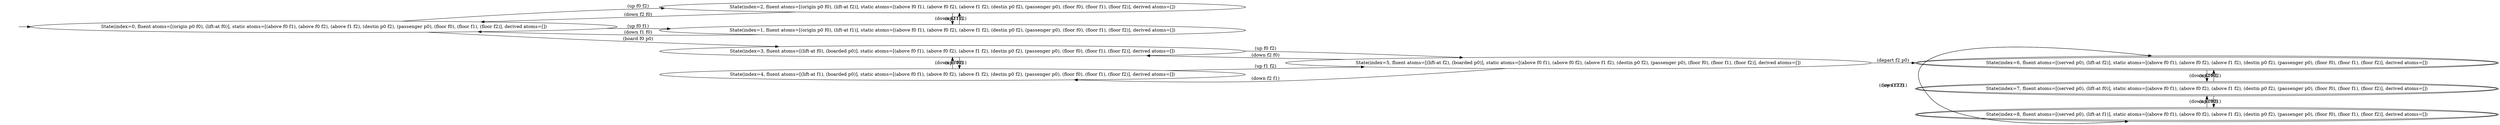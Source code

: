 digraph {
rankdir="LR"
s0[label="State(index=0, fluent atoms=[(origin p0 f0), (lift-at f0)], static atoms=[(above f0 f1), (above f0 f2), (above f1 f2), (destin p0 f2), (passenger p0), (floor f0), (floor f1), (floor f2)], derived atoms=[])"]
s1[label="State(index=1, fluent atoms=[(origin p0 f0), (lift-at f1)], static atoms=[(above f0 f1), (above f0 f2), (above f1 f2), (destin p0 f2), (passenger p0), (floor f0), (floor f1), (floor f2)], derived atoms=[])"]
s2[label="State(index=2, fluent atoms=[(origin p0 f0), (lift-at f2)], static atoms=[(above f0 f1), (above f0 f2), (above f1 f2), (destin p0 f2), (passenger p0), (floor f0), (floor f1), (floor f2)], derived atoms=[])"]
s3[label="State(index=3, fluent atoms=[(lift-at f0), (boarded p0)], static atoms=[(above f0 f1), (above f0 f2), (above f1 f2), (destin p0 f2), (passenger p0), (floor f0), (floor f1), (floor f2)], derived atoms=[])"]
s4[label="State(index=4, fluent atoms=[(lift-at f1), (boarded p0)], static atoms=[(above f0 f1), (above f0 f2), (above f1 f2), (destin p0 f2), (passenger p0), (floor f0), (floor f1), (floor f2)], derived atoms=[])"]
s5[label="State(index=5, fluent atoms=[(lift-at f2), (boarded p0)], static atoms=[(above f0 f1), (above f0 f2), (above f1 f2), (destin p0 f2), (passenger p0), (floor f0), (floor f1), (floor f2)], derived atoms=[])"]
s6[peripheries=2,label="State(index=6, fluent atoms=[(served p0), (lift-at f2)], static atoms=[(above f0 f1), (above f0 f2), (above f1 f2), (destin p0 f2), (passenger p0), (floor f0), (floor f1), (floor f2)], derived atoms=[])"]
s7[peripheries=2,label="State(index=7, fluent atoms=[(served p0), (lift-at f0)], static atoms=[(above f0 f1), (above f0 f2), (above f1 f2), (destin p0 f2), (passenger p0), (floor f0), (floor f1), (floor f2)], derived atoms=[])"]
s8[peripheries=2,label="State(index=8, fluent atoms=[(served p0), (lift-at f1)], static atoms=[(above f0 f1), (above f0 f2), (above f1 f2), (destin p0 f2), (passenger p0), (floor f0), (floor f1), (floor f2)], derived atoms=[])"]
Dangling [ label = "", style = invis ]
{ rank = same; Dangling }
Dangling -> s0
{ rank = same; s1,s2}
{ rank = same; s0}
{ rank = same; s3,s4}
{ rank = same; s5}
{ rank = same; s6,s7,s8}
s0->s1 [label="(up f0 f1)"]
s0->s2 [label="(up f0 f2)"]
s0->s3 [label="(board f0 p0)"]
s3->s4 [label="(up f0 f1)"]
s3->s5 [label="(up f0 f2)"]
s5->s3 [label="(down f2 f0)"]
s5->s4 [label="(down f2 f1)"]
s5->s6 [label="(depart f2 p0)"]
s6->s7 [label="(down f2 f0)"]
s6->s8 [label="(down f2 f1)"]
s8->s7 [label="(down f1 f0)"]
s8->s6 [label="(up f1 f2)"]
s7->s8 [label="(up f0 f1)"]
s7->s6 [label="(up f0 f2)"]
s4->s3 [label="(down f1 f0)"]
s4->s5 [label="(up f1 f2)"]
s2->s0 [label="(down f2 f0)"]
s2->s1 [label="(down f2 f1)"]
s1->s0 [label="(down f1 f0)"]
s1->s2 [label="(up f1 f2)"]
}
